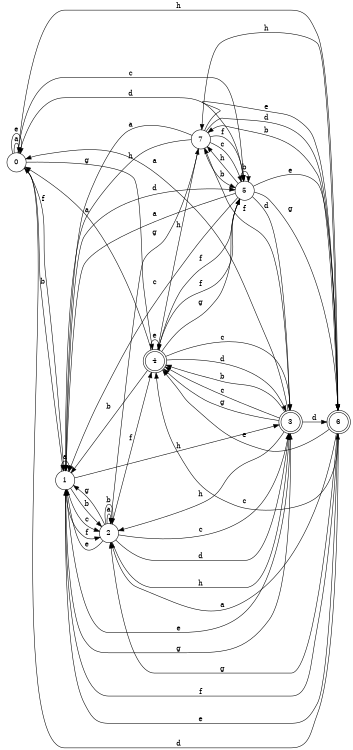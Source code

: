 digraph n7_5 {
__start0 [label="" shape="none"];

rankdir=LR;
size="8,5";

s0 [style="filled", color="black", fillcolor="white" shape="circle", label="0"];
s1 [style="filled", color="black", fillcolor="white" shape="circle", label="1"];
s2 [style="filled", color="black", fillcolor="white" shape="circle", label="2"];
s3 [style="rounded,filled", color="black", fillcolor="white" shape="doublecircle", label="3"];
s4 [style="rounded,filled", color="black", fillcolor="white" shape="doublecircle", label="4"];
s5 [style="filled", color="black", fillcolor="white" shape="circle", label="5"];
s6 [style="rounded,filled", color="black", fillcolor="white" shape="doublecircle", label="6"];
s7 [style="filled", color="black", fillcolor="white" shape="circle", label="7"];
s0 -> s0 [label="a"];
s0 -> s1 [label="b"];
s0 -> s5 [label="c"];
s0 -> s5 [label="d"];
s0 -> s0 [label="e"];
s0 -> s1 [label="f"];
s0 -> s4 [label="g"];
s0 -> s6 [label="h"];
s1 -> s1 [label="a"];
s1 -> s2 [label="b"];
s1 -> s2 [label="c"];
s1 -> s5 [label="d"];
s1 -> s6 [label="e"];
s1 -> s2 [label="f"];
s1 -> s3 [label="g"];
s1 -> s3 [label="h"];
s2 -> s2 [label="a"];
s2 -> s2 [label="b"];
s2 -> s3 [label="c"];
s2 -> s3 [label="d"];
s2 -> s1 [label="e"];
s2 -> s4 [label="f"];
s2 -> s1 [label="g"];
s2 -> s3 [label="h"];
s3 -> s0 [label="a"];
s3 -> s4 [label="b"];
s3 -> s4 [label="c"];
s3 -> s6 [label="d"];
s3 -> s1 [label="e"];
s3 -> s7 [label="f"];
s3 -> s4 [label="g"];
s3 -> s2 [label="h"];
s4 -> s0 [label="a"];
s4 -> s1 [label="b"];
s4 -> s3 [label="c"];
s4 -> s3 [label="d"];
s4 -> s4 [label="e"];
s4 -> s5 [label="f"];
s4 -> s5 [label="g"];
s4 -> s7 [label="h"];
s5 -> s1 [label="a"];
s5 -> s5 [label="b"];
s5 -> s1 [label="c"];
s5 -> s3 [label="d"];
s5 -> s6 [label="e"];
s5 -> s4 [label="f"];
s5 -> s6 [label="g"];
s5 -> s7 [label="h"];
s6 -> s2 [label="a"];
s6 -> s7 [label="b"];
s6 -> s4 [label="c"];
s6 -> s0 [label="d"];
s6 -> s4 [label="e"];
s6 -> s1 [label="f"];
s6 -> s2 [label="g"];
s6 -> s7 [label="h"];
s7 -> s1 [label="a"];
s7 -> s5 [label="b"];
s7 -> s5 [label="c"];
s7 -> s6 [label="d"];
s7 -> s6 [label="e"];
s7 -> s5 [label="f"];
s7 -> s2 [label="g"];
s7 -> s1 [label="h"];

}